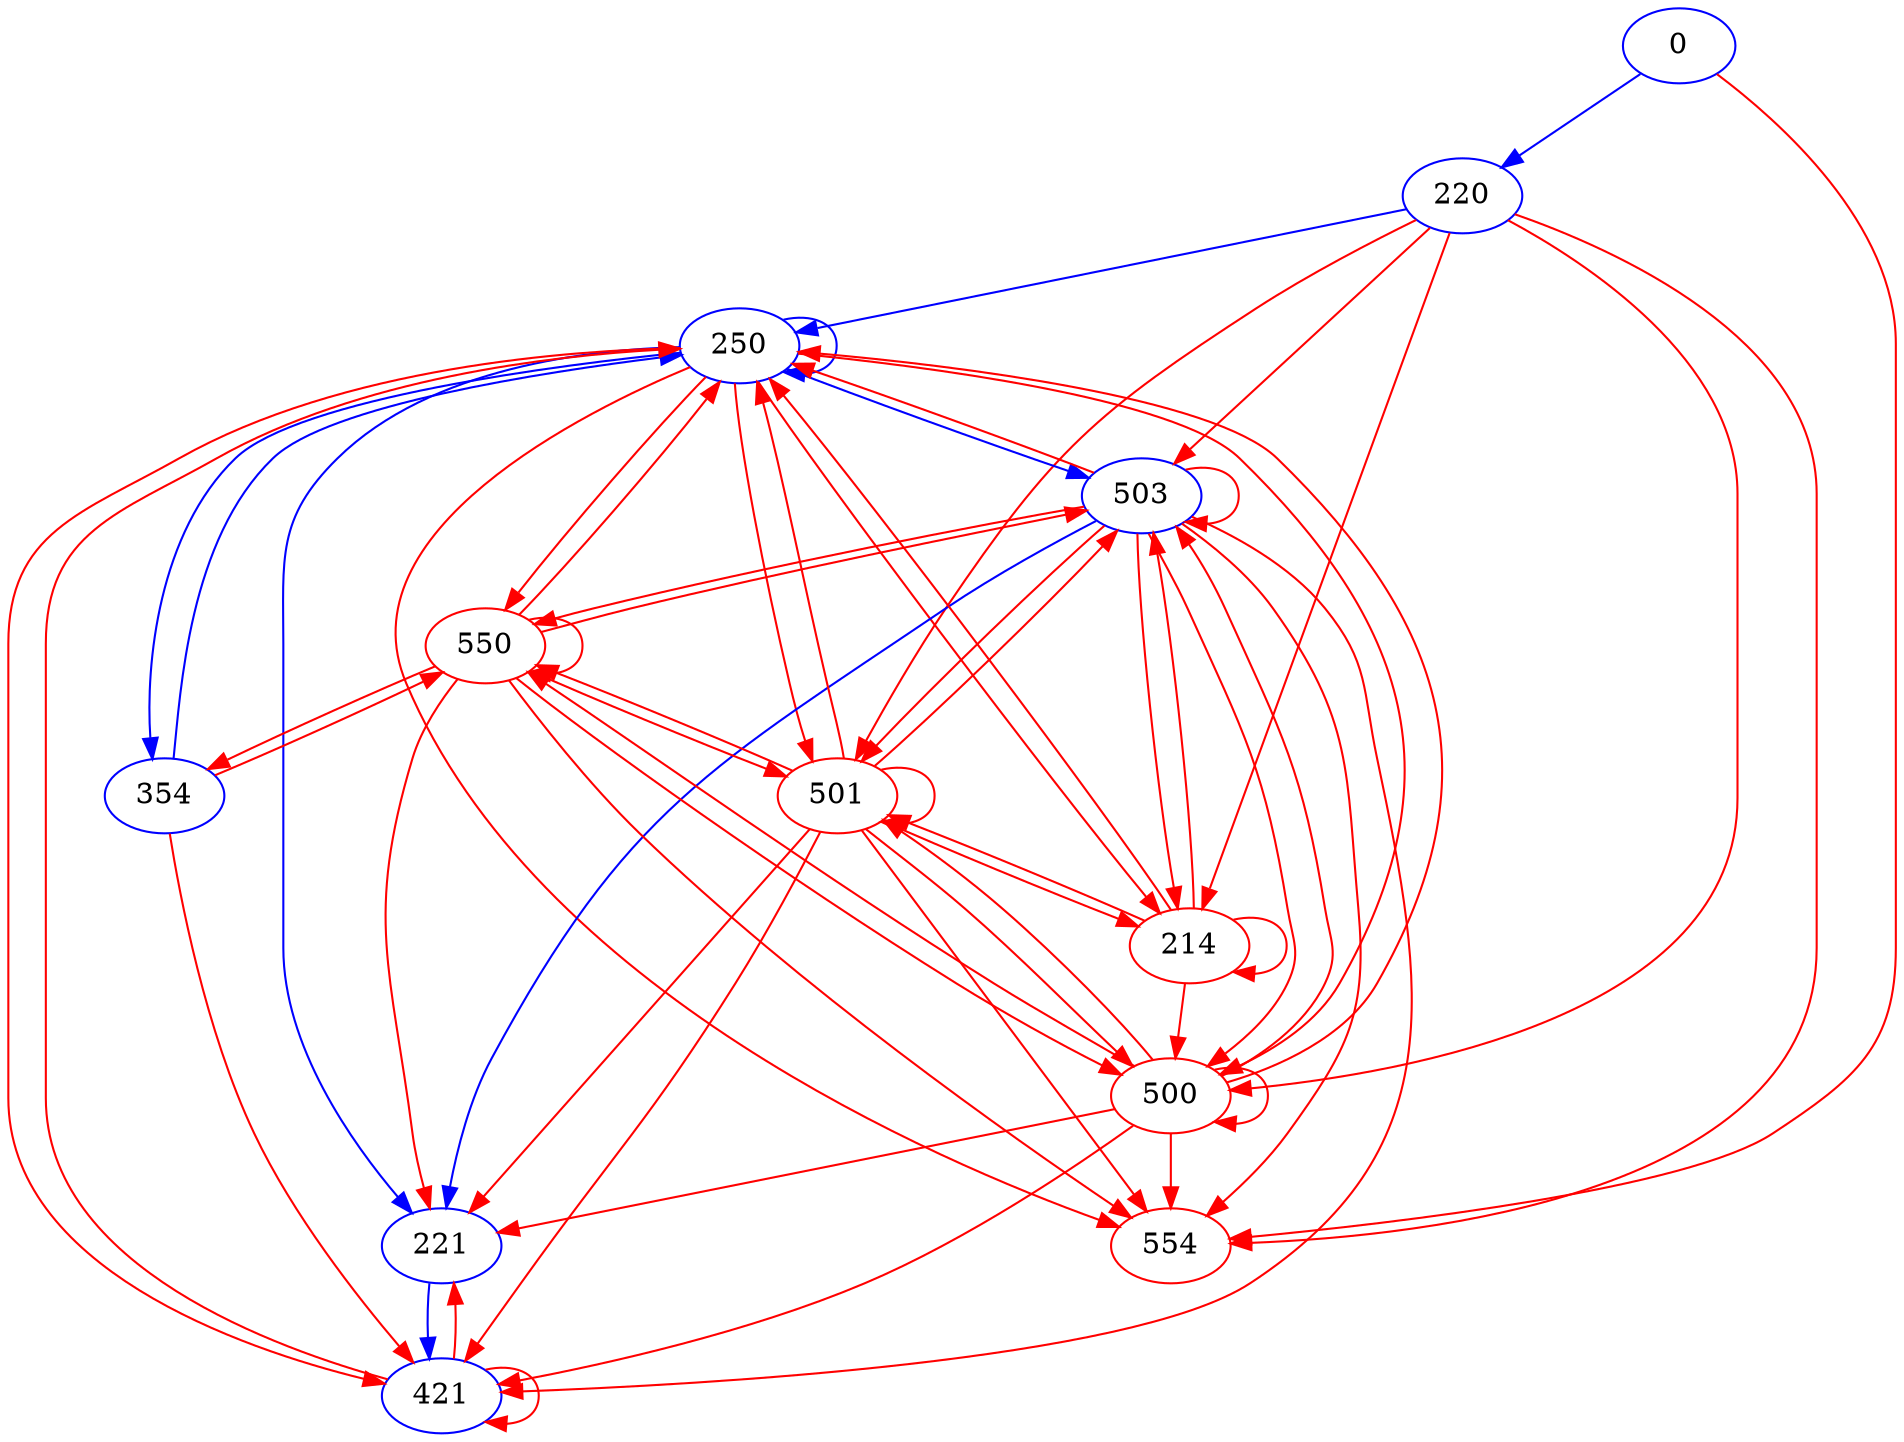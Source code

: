 digraph g {
	node [color=black];
	edge [color=black];
	0	 [color=blue];
	220	 [color=blue];
	0 -> 220 [key=new_edge,
	color=blue];
554 [color=red];
0 -> 554 [key=new_edge,
color=red];
250 [color=blue];
220 -> 250 [key=new_edge,
color=blue];
503 [color=blue];
220 -> 503 [key=new_edge,
color=red];
501 [color=red];
220 -> 501 [key=new_edge,
color=red];
500 [color=red];
220 -> 500 [key=new_edge,
color=red];
220 -> 554 [key=new_edge,
color=red];
214 [color=red];
220 -> 214 [key=new_edge,
color=red];
250 -> 250 [key=new_edge,
color=blue];
354 [color=blue];
250 -> 354 [key=new_edge,
color=blue];
221 [color=blue];
250 -> 221 [key=new_edge,
color=blue];
250 -> 503 [key=new_edge,
color=blue];
421 [color=blue];
250 -> 421 [key=new_edge,
color=red];
250 -> 501 [key=new_edge,
color=red];
250 -> 500 [key=new_edge,
color=red];
250 -> 554 [key=new_edge,
color=red];
250 -> 214 [key=new_edge,
color=red];
550 [color=red];
250 -> 550 [key=new_edge,
color=red];
354 -> 250 [key=new_edge,
color=blue];
354 -> 421 [key=new_edge,
color=red];
354 -> 550 [key=new_edge,
color=red];
221 -> 421 [key=new_edge,
color=blue];
503 -> 250 [key=new_edge,
color=red];
503 -> 221 [key=new_edge,
color=blue];
503 -> 503 [key=new_edge,
color=red];
503 -> 421 [key=new_edge,
color=red];
503 -> 501 [key=new_edge,
color=red];
503 -> 500 [key=new_edge,
color=red];
503 -> 554 [key=new_edge,
color=red];
503 -> 214 [key=new_edge,
color=red];
503 -> 550 [key=new_edge,
color=red];
421 -> 250 [key=new_edge,
color=red];
421 -> 221 [key=new_edge,
color=red];
421 -> 421 [key=new_edge,
color=red];
501 -> 250 [key=new_edge,
color=red];
501 -> 221 [key=new_edge,
color=red];
501 -> 503 [key=new_edge,
color=red];
501 -> 421 [key=new_edge,
color=red];
501 -> 501 [key=new_edge,
color=red];
501 -> 500 [key=new_edge,
color=red];
501 -> 554 [key=new_edge,
color=red];
501 -> 214 [key=new_edge,
color=red];
501 -> 550 [key=new_edge,
color=red];
500 -> 250 [key=new_edge,
color=red];
500 -> 221 [key=new_edge,
color=red];
500 -> 503 [key=new_edge,
color=red];
500 -> 421 [key=new_edge,
color=red];
500 -> 501 [key=new_edge,
color=red];
500 -> 500 [key=new_edge,
color=red];
500 -> 554 [key=new_edge,
color=red];
500 -> 550 [key=new_edge,
color=red];
214 -> 250 [key=new_edge,
color=red];
214 -> 503 [key=new_edge,
color=red];
214 -> 501 [key=new_edge,
color=red];
214 -> 500 [key=new_edge,
color=red];
214 -> 214 [key=new_edge,
color=red];
550 -> 250 [key=new_edge,
color=red];
550 -> 354 [key=new_edge,
color=red];
550 -> 221 [key=new_edge,
color=red];
550 -> 503 [key=new_edge,
color=red];
550 -> 501 [key=new_edge,
color=red];
550 -> 500 [key=new_edge,
color=red];
550 -> 554 [key=new_edge,
color=red];
550 -> 550 [key=new_edge,
color=red];
}
